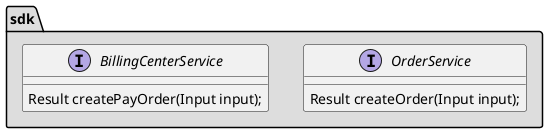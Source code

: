 @startuml

    package "sdk" #DDDDDD {
        interface OrderService {
            Result createOrder(Input input);
        }
        interface BillingCenterService {
            Result createPayOrder(Input input);
        }
    }

@enduml